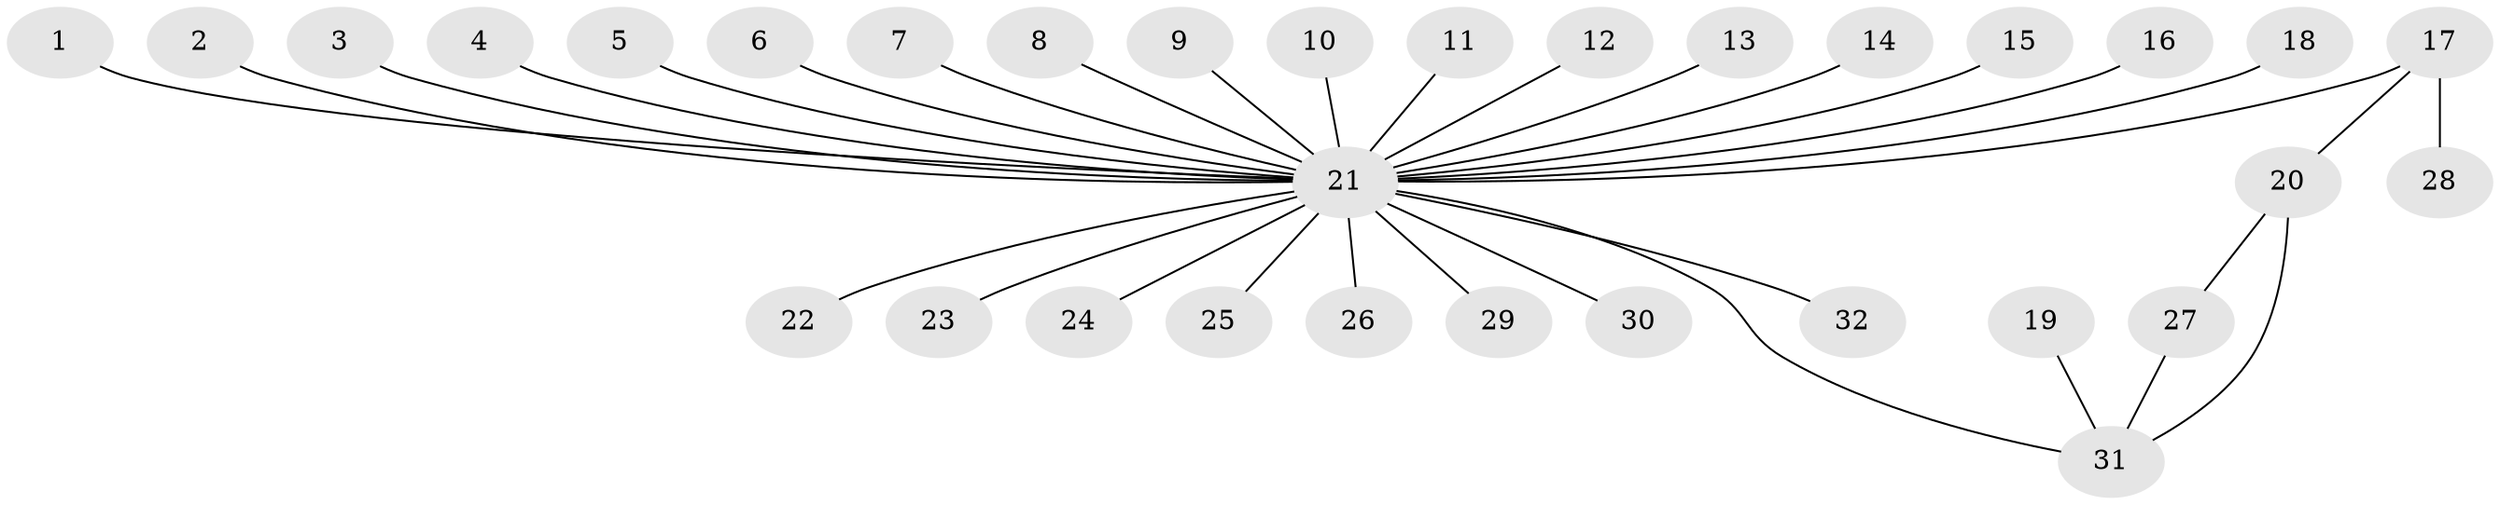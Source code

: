 // original degree distribution, {1: 0.6885245901639344, 31: 0.01639344262295082, 2: 0.16393442622950818, 6: 0.03278688524590164, 4: 0.04918032786885246, 3: 0.04918032786885246}
// Generated by graph-tools (version 1.1) at 2025/49/03/09/25 03:49:52]
// undirected, 32 vertices, 33 edges
graph export_dot {
graph [start="1"]
  node [color=gray90,style=filled];
  1;
  2;
  3;
  4;
  5;
  6;
  7;
  8;
  9;
  10;
  11;
  12;
  13;
  14;
  15;
  16;
  17;
  18;
  19;
  20;
  21;
  22;
  23;
  24;
  25;
  26;
  27;
  28;
  29;
  30;
  31;
  32;
  1 -- 21 [weight=1.0];
  2 -- 21 [weight=1.0];
  3 -- 21 [weight=1.0];
  4 -- 21 [weight=1.0];
  5 -- 21 [weight=1.0];
  6 -- 21 [weight=1.0];
  7 -- 21 [weight=1.0];
  8 -- 21 [weight=1.0];
  9 -- 21 [weight=1.0];
  10 -- 21 [weight=1.0];
  11 -- 21 [weight=1.0];
  12 -- 21 [weight=1.0];
  13 -- 21 [weight=1.0];
  14 -- 21 [weight=1.0];
  15 -- 21 [weight=1.0];
  16 -- 21 [weight=1.0];
  17 -- 20 [weight=1.0];
  17 -- 21 [weight=2.0];
  17 -- 28 [weight=1.0];
  18 -- 21 [weight=1.0];
  19 -- 31 [weight=1.0];
  20 -- 27 [weight=1.0];
  20 -- 31 [weight=1.0];
  21 -- 22 [weight=1.0];
  21 -- 23 [weight=1.0];
  21 -- 24 [weight=1.0];
  21 -- 25 [weight=1.0];
  21 -- 26 [weight=1.0];
  21 -- 29 [weight=1.0];
  21 -- 30 [weight=1.0];
  21 -- 31 [weight=1.0];
  21 -- 32 [weight=1.0];
  27 -- 31 [weight=1.0];
}
